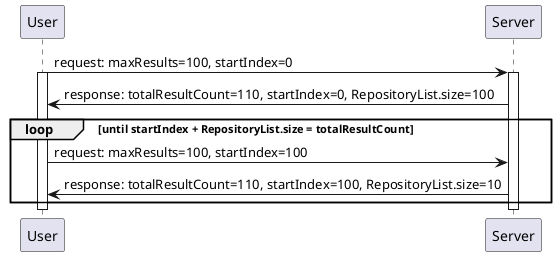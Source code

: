 @startuml
participant User as U
participant Server as S

U -> S: request: maxResults=100, startIndex=0
activate S
activate U
U <- S: response: totalResultCount=110, startIndex=0, RepositoryList.size=100
loop until startIndex + RepositoryList.size = totalResultCount
    U -> S: request: maxResults=100, startIndex=100
    U <- S: response: totalResultCount=110, startIndex=100, RepositoryList.size=10
end
deactivate S
deactivate U
@enduml
